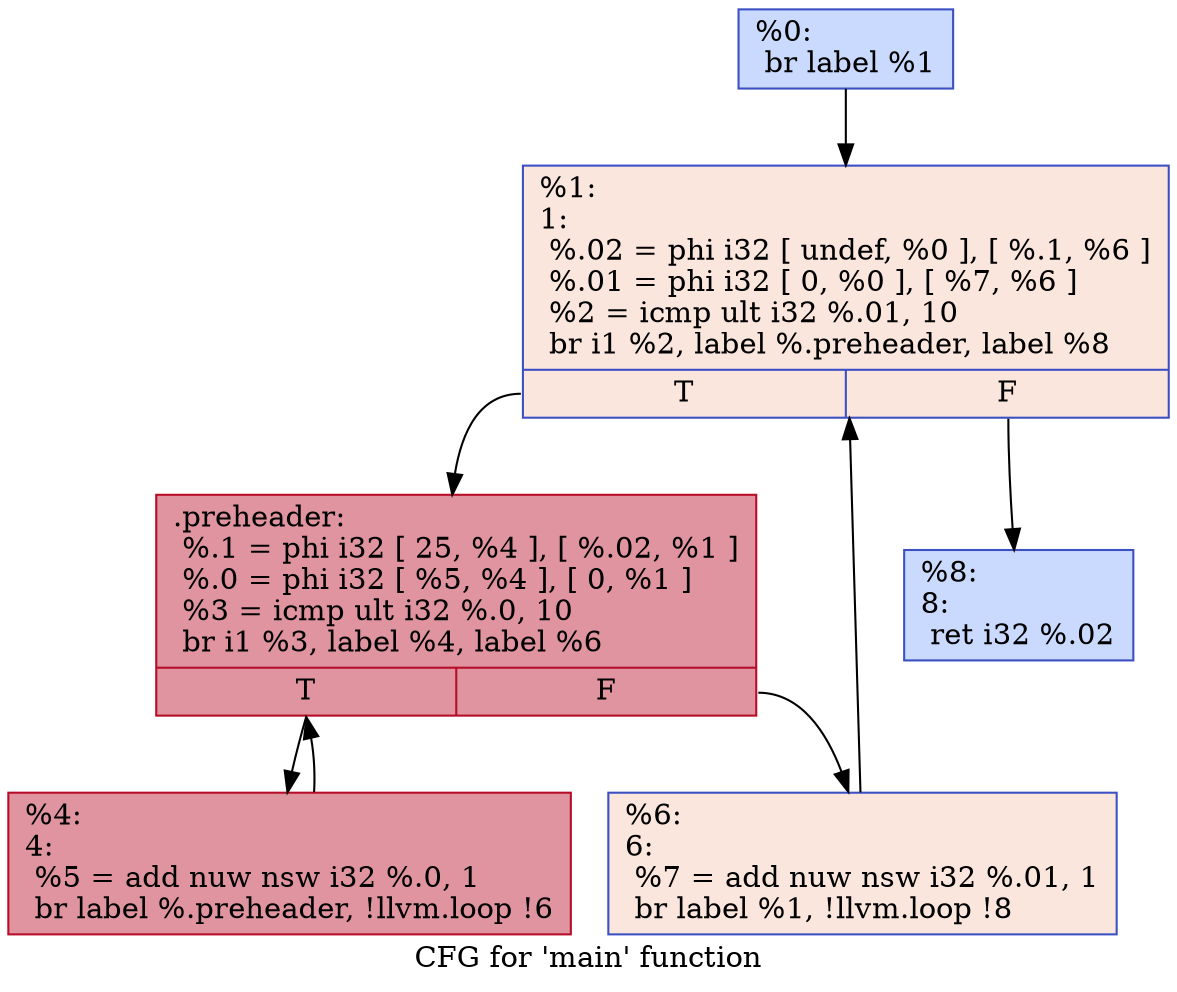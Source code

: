 digraph "CFG for 'main' function" {
	label="CFG for 'main' function";

	Node0x5617d94e2650 [shape=record,color="#3d50c3ff", style=filled, fillcolor="#88abfd70",label="{%0:\l  br label %1\l}"];
	Node0x5617d94e2650 -> Node0x5617d94e3c40;
	Node0x5617d94e3c40 [shape=record,color="#3d50c3ff", style=filled, fillcolor="#f3c7b170",label="{%1:\l1:                                                \l  %.02 = phi i32 [ undef, %0 ], [ %.1, %6 ]\l  %.01 = phi i32 [ 0, %0 ], [ %7, %6 ]\l  %2 = icmp ult i32 %.01, 10\l  br i1 %2, label %.preheader, label %8\l|{<s0>T|<s1>F}}"];
	Node0x5617d94e3c40:s0 -> Node0x5617d94e4bc0;
	Node0x5617d94e3c40:s1 -> Node0x5617d94e4ca0;
	Node0x5617d94e4bc0 [shape=record,color="#b70d28ff", style=filled, fillcolor="#b70d2870",label="{.preheader:                                       \l  %.1 = phi i32 [ 25, %4 ], [ %.02, %1 ]\l  %.0 = phi i32 [ %5, %4 ], [ 0, %1 ]\l  %3 = icmp ult i32 %.0, 10\l  br i1 %3, label %4, label %6\l|{<s0>T|<s1>F}}"];
	Node0x5617d94e4bc0:s0 -> Node0x5617d94e4e10;
	Node0x5617d94e4bc0:s1 -> Node0x5617d94e41e0;
	Node0x5617d94e4e10 [shape=record,color="#b70d28ff", style=filled, fillcolor="#b70d2870",label="{%4:\l4:                                                \l  %5 = add nuw nsw i32 %.0, 1\l  br label %.preheader, !llvm.loop !6\l}"];
	Node0x5617d94e4e10 -> Node0x5617d94e4bc0;
	Node0x5617d94e41e0 [shape=record,color="#3d50c3ff", style=filled, fillcolor="#f3c7b170",label="{%6:\l6:                                                \l  %7 = add nuw nsw i32 %.01, 1\l  br label %1, !llvm.loop !8\l}"];
	Node0x5617d94e41e0 -> Node0x5617d94e3c40;
	Node0x5617d94e4ca0 [shape=record,color="#3d50c3ff", style=filled, fillcolor="#88abfd70",label="{%8:\l8:                                                \l  ret i32 %.02\l}"];
}
